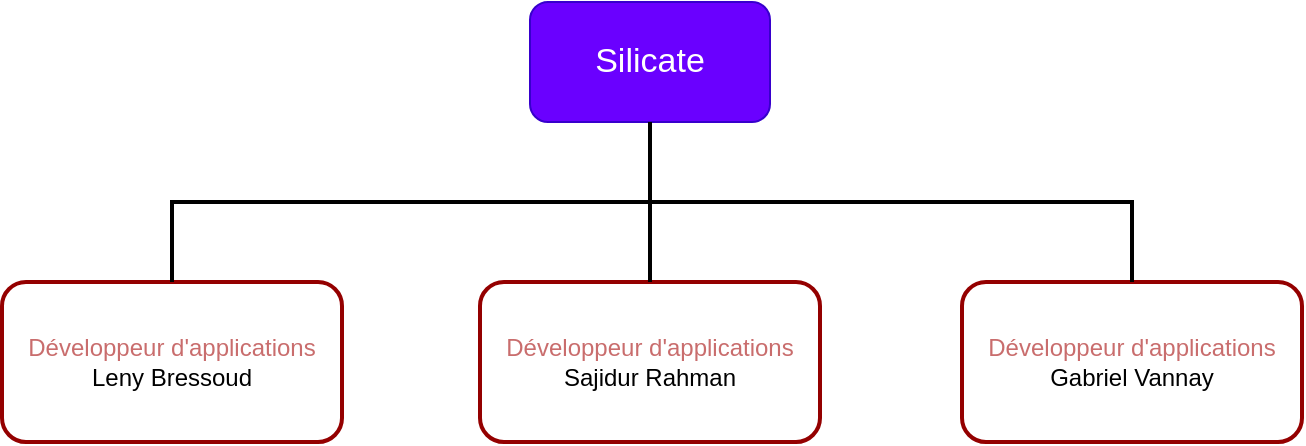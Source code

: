 <mxfile>
    <diagram name="Page-1" id="88ncdXH6dDsggpI7Iywj">
        <mxGraphModel dx="1507" dy="697" grid="1" gridSize="10" guides="1" tooltips="1" connect="1" arrows="1" fold="1" page="1" pageScale="1" pageWidth="827" pageHeight="1169" math="0" shadow="0">
            <root>
                <mxCell id="0"/>
                <mxCell id="1" parent="0"/>
                <mxCell id="8Fci-fuMzbFjDI1SHK1H-1" value="&lt;font style=&quot;font-size: 17px;&quot; color=&quot;#ffffff&quot;&gt;Silicate&lt;/font&gt;" style="rounded=1;whiteSpace=wrap;html=1;fillColor=#6a00ff;strokeColor=#3700CC;fontColor=#ffffff;" parent="1" vertex="1">
                    <mxGeometry x="354" y="180" width="120" height="60" as="geometry"/>
                </mxCell>
                <mxCell id="8Fci-fuMzbFjDI1SHK1H-2" value="&lt;font color=&quot;#c96d6d&quot;&gt;Développeur d'applications&lt;/font&gt;&lt;br&gt;Leny Bressoud" style="rounded=1;whiteSpace=wrap;html=1;strokeColor=#940000;strokeWidth=2;" parent="1" vertex="1">
                    <mxGeometry x="90" y="320" width="170" height="80" as="geometry"/>
                </mxCell>
                <mxCell id="8Fci-fuMzbFjDI1SHK1H-3" value="&lt;font color=&quot;#c96d6d&quot;&gt;Développeur d'applications&lt;/font&gt;&lt;br&gt;Sajidur Rahman" style="rounded=1;whiteSpace=wrap;html=1;strokeColor=#940000;strokeWidth=2;" parent="1" vertex="1">
                    <mxGeometry x="329" y="320" width="170" height="80" as="geometry"/>
                </mxCell>
                <mxCell id="8Fci-fuMzbFjDI1SHK1H-8" value="" style="endArrow=none;html=1;rounded=0;exitX=0.5;exitY=1;exitDx=0;exitDy=0;entryX=0.5;entryY=0;entryDx=0;entryDy=0;strokeWidth=2;" parent="1" source="8Fci-fuMzbFjDI1SHK1H-1" target="8Fci-fuMzbFjDI1SHK1H-3" edge="1">
                    <mxGeometry width="50" height="50" relative="1" as="geometry">
                        <mxPoint x="490" y="560" as="sourcePoint"/>
                        <mxPoint x="540" y="510" as="targetPoint"/>
                        <Array as="points">
                            <mxPoint x="414" y="280"/>
                        </Array>
                    </mxGeometry>
                </mxCell>
                <mxCell id="8Fci-fuMzbFjDI1SHK1H-9" value="" style="endArrow=none;html=1;rounded=0;exitX=0.5;exitY=1;exitDx=0;exitDy=0;entryX=0.5;entryY=0;entryDx=0;entryDy=0;strokeWidth=2;" parent="1" source="8Fci-fuMzbFjDI1SHK1H-1" target="8Fci-fuMzbFjDI1SHK1H-2" edge="1">
                    <mxGeometry width="50" height="50" relative="1" as="geometry">
                        <mxPoint x="424" y="250" as="sourcePoint"/>
                        <mxPoint x="569" y="330" as="targetPoint"/>
                        <Array as="points">
                            <mxPoint x="414" y="280"/>
                            <mxPoint x="175" y="280"/>
                        </Array>
                    </mxGeometry>
                </mxCell>
                <mxCell id="2" value="&lt;span style=&quot;color: rgb(201, 109, 109);&quot;&gt;Développeur d'applications&lt;br&gt;&lt;/span&gt;Gabriel Vannay" style="rounded=1;whiteSpace=wrap;html=1;strokeColor=#940000;strokeWidth=2;" vertex="1" parent="1">
                    <mxGeometry x="570" y="320" width="170" height="80" as="geometry"/>
                </mxCell>
                <mxCell id="3" value="" style="endArrow=none;html=1;rounded=0;exitX=0.5;exitY=1;exitDx=0;exitDy=0;entryX=0.5;entryY=0;entryDx=0;entryDy=0;strokeWidth=2;" edge="1" parent="1" source="8Fci-fuMzbFjDI1SHK1H-1" target="2">
                    <mxGeometry width="50" height="50" relative="1" as="geometry">
                        <mxPoint x="424" y="250" as="sourcePoint"/>
                        <mxPoint x="185" y="330" as="targetPoint"/>
                        <Array as="points">
                            <mxPoint x="414" y="280"/>
                            <mxPoint x="655" y="280"/>
                        </Array>
                    </mxGeometry>
                </mxCell>
            </root>
        </mxGraphModel>
    </diagram>
</mxfile>